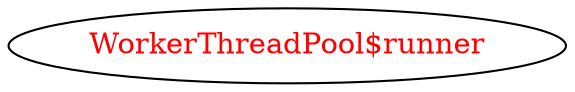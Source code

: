 digraph dependencyGraph {
 concentrate=true;
 ranksep="2.0";
 rankdir="LR"; 
 splines="ortho";
"WorkerThreadPool$runner" [fontcolor="red"];
}